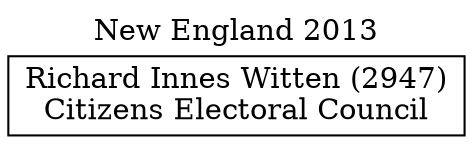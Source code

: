 // House preference flow
digraph "Richard Innes Witten (2947)_New England_2013" {
	graph [label="New England 2013" labelloc=t mclimit=10]
	node [shape=box]
	"Richard Innes Witten (2947)" [label="Richard Innes Witten (2947)
Citizens Electoral Council"]
}
